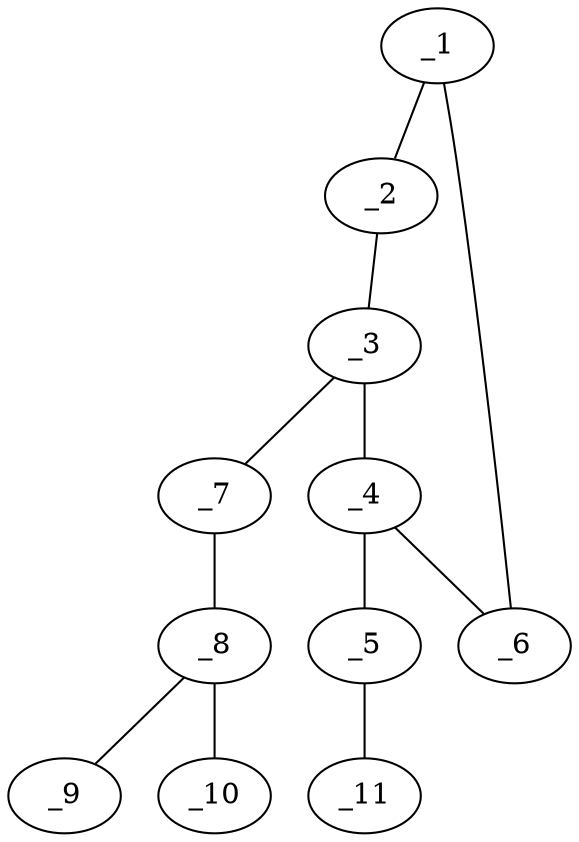 graph molid638640 {
	_1	 [charge=0,
		chem=1,
		symbol="C  ",
		x="5.0032",
		y="-2.0194"];
	_2	 [charge=0,
		chem=1,
		symbol="C  ",
		x="5.3122",
		y="-1.0684"];
	_1 -- _2	 [valence=1];
	_6	 [charge=0,
		chem=1,
		symbol="C  ",
		x="4.0032",
		y="-2.0194"];
	_1 -- _6	 [valence=1];
	_3	 [charge=0,
		chem=1,
		symbol="C  ",
		x="4.5032",
		y="-0.4806"];
	_2 -- _3	 [valence=1];
	_4	 [charge=0,
		chem=1,
		symbol="C  ",
		x="3.6942",
		y="-1.0684"];
	_3 -- _4	 [valence=1];
	_7	 [charge=0,
		chem=1,
		symbol="C  ",
		x="4.5032",
		y="0.5194"];
	_3 -- _7	 [valence=1];
	_5	 [charge=0,
		chem=4,
		symbol="N  ",
		x="2.7431",
		y="-0.7593"];
	_4 -- _5	 [valence=2];
	_4 -- _6	 [valence=1];
	_11	 [charge=0,
		chem=2,
		symbol="O  ",
		x=2,
		y="-1.4285"];
	_5 -- _11	 [valence=1];
	_8	 [charge=0,
		chem=4,
		symbol="N  ",
		x="5.3693",
		y="1.0194"];
	_7 -- _8	 [valence=1];
	_9	 [charge=0,
		chem=1,
		symbol="C  ",
		x="5.3693",
		y="2.0194"];
	_8 -- _9	 [valence=1];
	_10	 [charge=0,
		chem=1,
		symbol="C  ",
		x="6.2353",
		y="0.5194"];
	_8 -- _10	 [valence=1];
}
